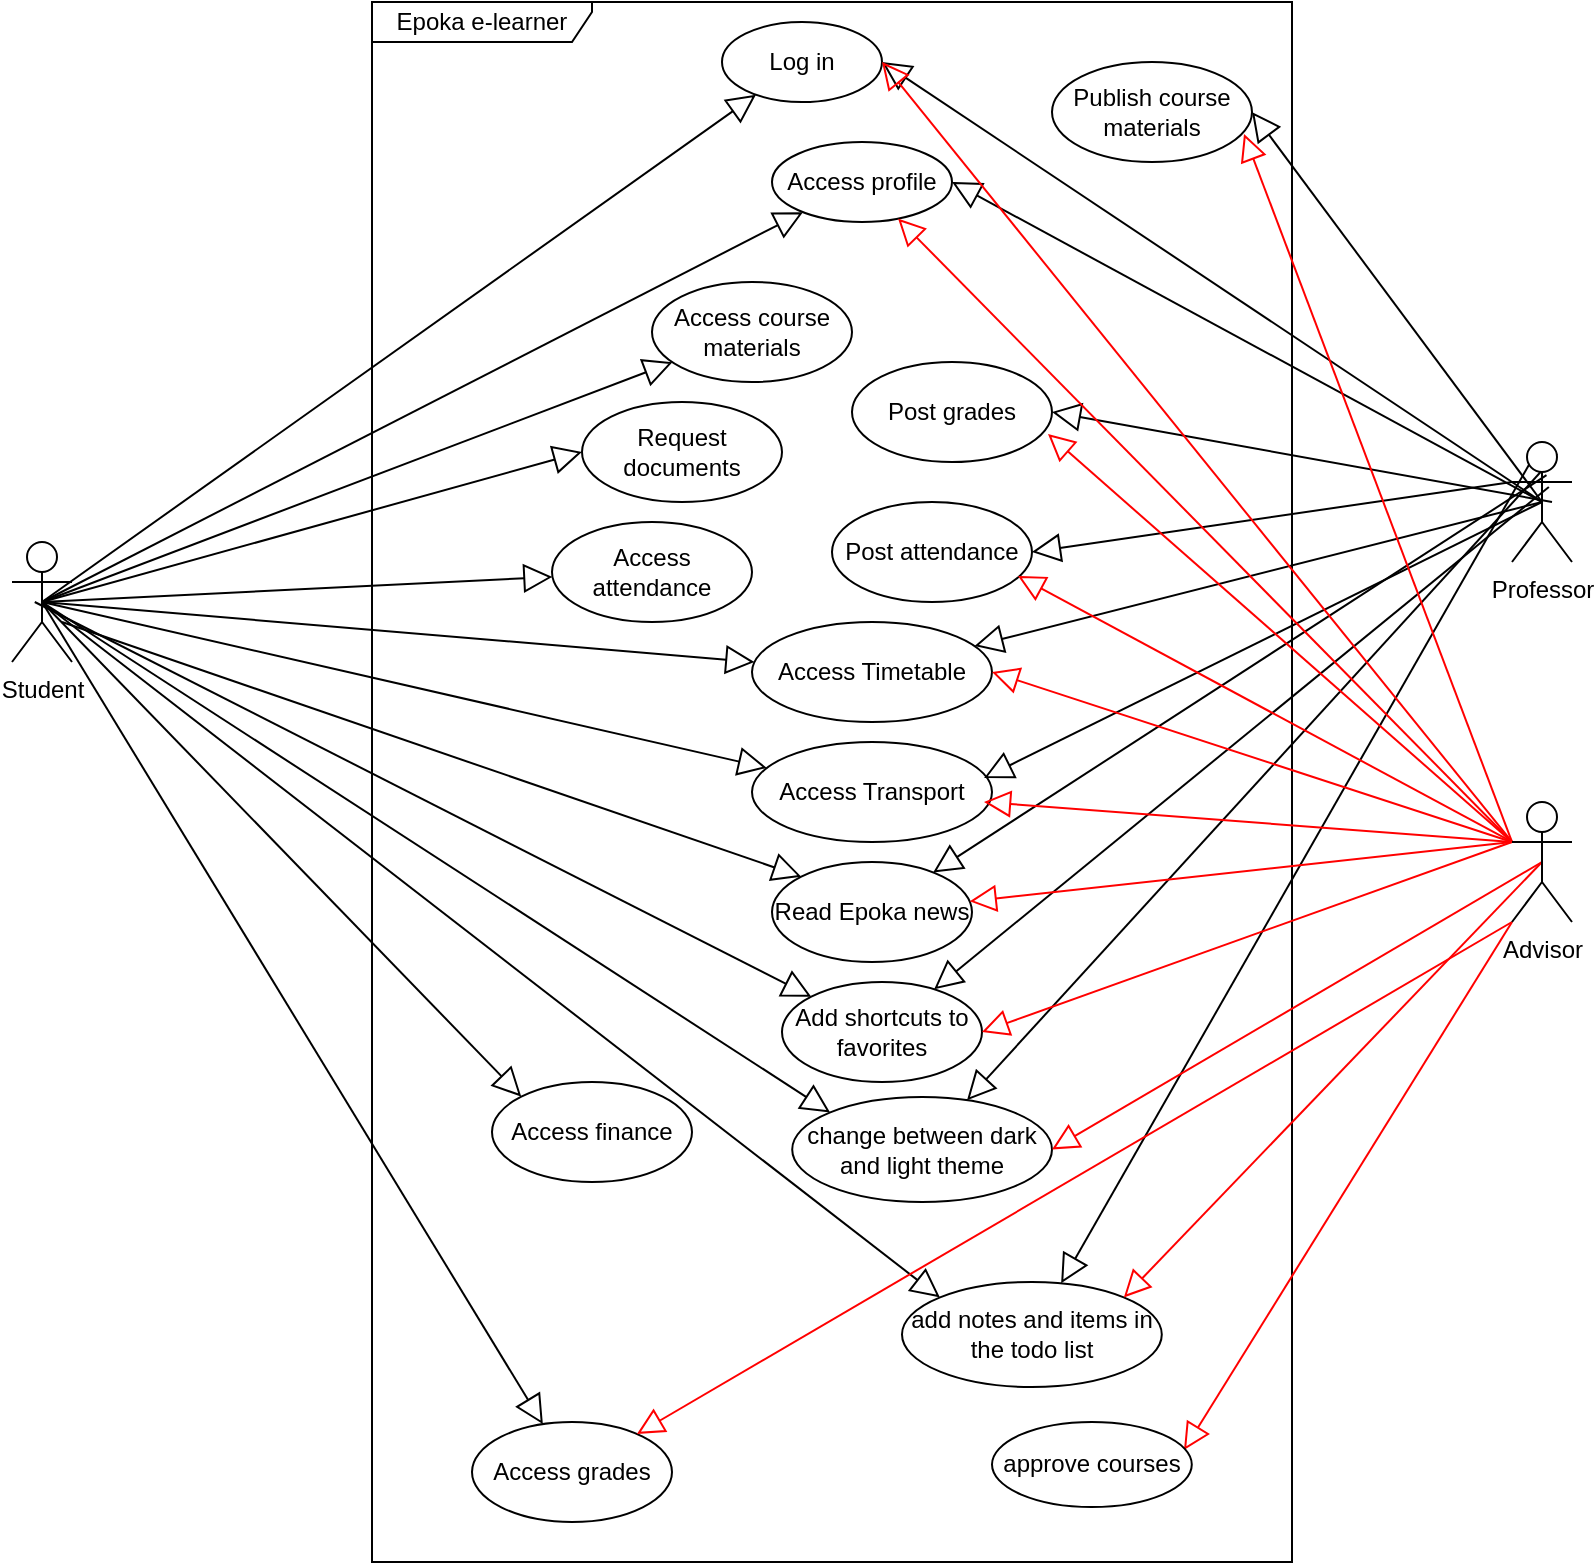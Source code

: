<mxfile version="14.7.7" type="device"><diagram id="h06LuMb_p0SzqrGM-kDh" name="Page-1"><mxGraphModel dx="868" dy="450" grid="1" gridSize="10" guides="1" tooltips="1" connect="1" arrows="1" fold="1" page="1" pageScale="1" pageWidth="850" pageHeight="1100" math="0" shadow="0"><root><mxCell id="0"/><mxCell id="1" parent="0"/><mxCell id="7KXy-9lOGRu7GJojgcV6-5" value="Epoka e-learner" style="shape=umlFrame;whiteSpace=wrap;html=1;width=110;height=20;" parent="1" vertex="1"><mxGeometry x="220" y="30" width="460" height="780" as="geometry"/></mxCell><mxCell id="7KXy-9lOGRu7GJojgcV6-6" value="Student" style="shape=umlActor;html=1;verticalLabelPosition=bottom;verticalAlign=top;align=center;" parent="1" vertex="1"><mxGeometry x="40" y="300" width="30" height="60" as="geometry"/></mxCell><mxCell id="7KXy-9lOGRu7GJojgcV6-14" value="Log in" style="ellipse;whiteSpace=wrap;html=1;" parent="1" vertex="1"><mxGeometry x="395" y="40" width="80" height="40" as="geometry"/></mxCell><mxCell id="7KXy-9lOGRu7GJojgcV6-19" value="Access profile" style="ellipse;whiteSpace=wrap;html=1;" parent="1" vertex="1"><mxGeometry x="420" y="100" width="90" height="40" as="geometry"/></mxCell><mxCell id="7KXy-9lOGRu7GJojgcV6-22" value="" style="edgeStyle=none;html=1;endArrow=block;endFill=0;endSize=12;verticalAlign=bottom;exitX=0.5;exitY=0.5;exitDx=0;exitDy=0;exitPerimeter=0;entryX=1;entryY=0.5;entryDx=0;entryDy=0;" parent="1" source="7KXy-9lOGRu7GJojgcV6-10" target="7KXy-9lOGRu7GJojgcV6-14" edge="1"><mxGeometry width="160" relative="1" as="geometry"><mxPoint x="460" y="260" as="sourcePoint"/><mxPoint x="620" y="260" as="targetPoint"/></mxGeometry></mxCell><mxCell id="7KXy-9lOGRu7GJojgcV6-24" value="" style="edgeStyle=none;html=1;endArrow=block;endFill=0;endSize=12;verticalAlign=bottom;exitX=0.5;exitY=0.5;exitDx=0;exitDy=0;exitPerimeter=0;" parent="1" source="7KXy-9lOGRu7GJojgcV6-6" target="7KXy-9lOGRu7GJojgcV6-14" edge="1"><mxGeometry width="160" relative="1" as="geometry"><mxPoint x="150" y="230" as="sourcePoint"/><mxPoint x="310" y="230" as="targetPoint"/></mxGeometry></mxCell><mxCell id="7KXy-9lOGRu7GJojgcV6-25" value="" style="edgeStyle=none;html=1;endArrow=block;endFill=0;endSize=12;verticalAlign=bottom;exitX=0.5;exitY=0.5;exitDx=0;exitDy=0;exitPerimeter=0;" parent="1" source="7KXy-9lOGRu7GJojgcV6-6" target="7KXy-9lOGRu7GJojgcV6-19" edge="1"><mxGeometry width="160" relative="1" as="geometry"><mxPoint x="160" y="230" as="sourcePoint"/><mxPoint x="401.783" y="211.314" as="targetPoint"/></mxGeometry></mxCell><mxCell id="7KXy-9lOGRu7GJojgcV6-26" value="" style="edgeStyle=none;html=1;endArrow=block;endFill=0;endSize=12;verticalAlign=bottom;exitX=0.5;exitY=0.5;exitDx=0;exitDy=0;exitPerimeter=0;entryX=1;entryY=0.5;entryDx=0;entryDy=0;" parent="1" source="7KXy-9lOGRu7GJojgcV6-10" target="7KXy-9lOGRu7GJojgcV6-19" edge="1"><mxGeometry width="160" relative="1" as="geometry"><mxPoint x="460" y="260" as="sourcePoint"/><mxPoint x="620" y="260" as="targetPoint"/></mxGeometry></mxCell><mxCell id="7KXy-9lOGRu7GJojgcV6-27" value="Access course materials&lt;span style=&quot;color: rgba(0 , 0 , 0 , 0) ; font-family: monospace ; font-size: 0px&quot;&gt;%3CmxGraphModel%3E%3Croot%3E%3CmxCell%20id%3D%220%22%2F%3E%3CmxCell%20id%3D%221%22%20parent%3D%220%22%2F%3E%3CmxCell%20id%3D%222%22%20value%3D%22%22%20style%3D%22edgeStyle%3Dnone%3Bhtml%3D1%3BendArrow%3Dblock%3BendFill%3D0%3BendSize%3D12%3BverticalAlign%3Dbottom%3B%22%20edge%3D%221%22%20parent%3D%221%22%3E%3CmxGeometry%20width%3D%22160%22%20relative%3D%221%22%20as%3D%22geometry%22%3E%3CmxPoint%20x%3D%22150%22%20y%3D%22230%22%20as%3D%22sourcePoint%22%2F%3E%3CmxPoint%20x%3D%22391.783%22%20y%3D%22201.314%22%20as%3D%22targetPoint%22%2F%3E%3C%2FmxGeometry%3E%3C%2FmxCell%3E%3C%2Froot%3E%3C%2FmxGraphModel%3E&lt;/span&gt;" style="ellipse;whiteSpace=wrap;html=1;" parent="1" vertex="1"><mxGeometry x="360" y="170" width="100" height="50" as="geometry"/></mxCell><mxCell id="7KXy-9lOGRu7GJojgcV6-28" value="Publish course materials" style="ellipse;whiteSpace=wrap;html=1;" parent="1" vertex="1"><mxGeometry x="560" y="60" width="100" height="50" as="geometry"/></mxCell><mxCell id="7KXy-9lOGRu7GJojgcV6-29" value="" style="edgeStyle=none;html=1;endArrow=block;endFill=0;endSize=12;verticalAlign=bottom;exitX=0.5;exitY=0.5;exitDx=0;exitDy=0;exitPerimeter=0;" parent="1" source="7KXy-9lOGRu7GJojgcV6-6" target="7KXy-9lOGRu7GJojgcV6-27" edge="1"><mxGeometry width="160" relative="1" as="geometry"><mxPoint x="159" y="230" as="sourcePoint"/><mxPoint x="385.002" y="229.998" as="targetPoint"/></mxGeometry></mxCell><mxCell id="7KXy-9lOGRu7GJojgcV6-30" value="" style="edgeStyle=none;html=1;endArrow=block;endFill=0;endSize=12;verticalAlign=bottom;entryX=1;entryY=0.5;entryDx=0;entryDy=0;exitX=0.5;exitY=0.5;exitDx=0;exitDy=0;exitPerimeter=0;" parent="1" source="7KXy-9lOGRu7GJojgcV6-10" target="7KXy-9lOGRu7GJojgcV6-28" edge="1"><mxGeometry width="160" relative="1" as="geometry"><mxPoint x="730" y="290" as="sourcePoint"/><mxPoint x="485" y="220" as="targetPoint"/></mxGeometry></mxCell><mxCell id="7KXy-9lOGRu7GJojgcV6-31" value="Access grades" style="ellipse;whiteSpace=wrap;html=1;" parent="1" vertex="1"><mxGeometry x="270" y="740" width="100" height="50" as="geometry"/></mxCell><mxCell id="7KXy-9lOGRu7GJojgcV6-32" value="" style="edgeStyle=none;html=1;endArrow=block;endFill=0;endSize=12;verticalAlign=bottom;exitX=0.5;exitY=0.5;exitDx=0;exitDy=0;exitPerimeter=0;" parent="1" source="7KXy-9lOGRu7GJojgcV6-6" target="7KXy-9lOGRu7GJojgcV6-31" edge="1"><mxGeometry width="160" relative="1" as="geometry"><mxPoint x="130" y="240" as="sourcePoint"/><mxPoint x="385.002" y="289.998" as="targetPoint"/></mxGeometry></mxCell><mxCell id="7KXy-9lOGRu7GJojgcV6-33" value="Post grades" style="ellipse;whiteSpace=wrap;html=1;" parent="1" vertex="1"><mxGeometry x="460" y="210" width="100" height="50" as="geometry"/></mxCell><mxCell id="7KXy-9lOGRu7GJojgcV6-34" value="" style="edgeStyle=none;html=1;endArrow=block;endFill=0;endSize=12;verticalAlign=bottom;entryX=1;entryY=0.5;entryDx=0;entryDy=0;exitX=0.667;exitY=0.5;exitDx=0;exitDy=0;exitPerimeter=0;" parent="1" source="7KXy-9lOGRu7GJojgcV6-10" target="7KXy-9lOGRu7GJojgcV6-33" edge="1"><mxGeometry width="160" relative="1" as="geometry"><mxPoint x="730" y="290" as="sourcePoint"/><mxPoint x="500" y="290" as="targetPoint"/></mxGeometry></mxCell><mxCell id="7KXy-9lOGRu7GJojgcV6-35" value="Access attendance" style="ellipse;whiteSpace=wrap;html=1;" parent="1" vertex="1"><mxGeometry x="310" y="290" width="100" height="50" as="geometry"/></mxCell><mxCell id="7KXy-9lOGRu7GJojgcV6-36" value="" style="edgeStyle=none;html=1;endArrow=block;endFill=0;endSize=12;verticalAlign=bottom;exitX=0.5;exitY=0.5;exitDx=0;exitDy=0;exitPerimeter=0;" parent="1" source="7KXy-9lOGRu7GJojgcV6-6" target="7KXy-9lOGRu7GJojgcV6-35" edge="1"><mxGeometry width="160" relative="1" as="geometry"><mxPoint x="150" y="230" as="sourcePoint"/><mxPoint x="356.002" y="349.998" as="targetPoint"/></mxGeometry></mxCell><mxCell id="7KXy-9lOGRu7GJojgcV6-37" value="Post attendance" style="ellipse;whiteSpace=wrap;html=1;" parent="1" vertex="1"><mxGeometry x="450" y="280" width="100" height="50" as="geometry"/></mxCell><mxCell id="7KXy-9lOGRu7GJojgcV6-38" value="" style="edgeStyle=none;html=1;endArrow=block;endFill=0;endSize=12;verticalAlign=bottom;entryX=1;entryY=0.5;entryDx=0;entryDy=0;exitX=0;exitY=0.333;exitDx=0;exitDy=0;exitPerimeter=0;" parent="1" source="7KXy-9lOGRu7GJojgcV6-10" target="7KXy-9lOGRu7GJojgcV6-37" edge="1"><mxGeometry width="160" relative="1" as="geometry"><mxPoint x="795" y="310" as="sourcePoint"/><mxPoint x="490" y="350" as="targetPoint"/></mxGeometry></mxCell><mxCell id="7KXy-9lOGRu7GJojgcV6-39" value="Request documents" style="ellipse;whiteSpace=wrap;html=1;" parent="1" vertex="1"><mxGeometry x="325" y="230" width="100" height="50" as="geometry"/></mxCell><mxCell id="7KXy-9lOGRu7GJojgcV6-40" value="" style="edgeStyle=none;html=1;endArrow=block;endFill=0;endSize=12;verticalAlign=bottom;entryX=0;entryY=0.5;entryDx=0;entryDy=0;exitX=0.5;exitY=0.5;exitDx=0;exitDy=0;exitPerimeter=0;" parent="1" source="7KXy-9lOGRu7GJojgcV6-6" target="7KXy-9lOGRu7GJojgcV6-39" edge="1"><mxGeometry width="160" relative="1" as="geometry"><mxPoint x="150" y="240" as="sourcePoint"/><mxPoint x="350.002" y="419.998" as="targetPoint"/></mxGeometry></mxCell><mxCell id="7KXy-9lOGRu7GJojgcV6-41" value="Access finance" style="ellipse;whiteSpace=wrap;html=1;" parent="1" vertex="1"><mxGeometry x="280" y="570" width="100" height="50" as="geometry"/></mxCell><mxCell id="7KXy-9lOGRu7GJojgcV6-42" value="" style="edgeStyle=none;html=1;endArrow=block;endFill=0;endSize=12;verticalAlign=bottom;entryX=0;entryY=0;entryDx=0;entryDy=0;exitX=0.5;exitY=0.5;exitDx=0;exitDy=0;exitPerimeter=0;" parent="1" source="7KXy-9lOGRu7GJojgcV6-6" target="7KXy-9lOGRu7GJojgcV6-41" edge="1"><mxGeometry width="160" relative="1" as="geometry"><mxPoint x="150" y="230" as="sourcePoint"/><mxPoint x="423.502" y="509.998" as="targetPoint"/><Array as="points"/></mxGeometry></mxCell><mxCell id="7KXy-9lOGRu7GJojgcV6-44" value="" style="edgeStyle=none;html=1;endArrow=block;endFill=0;endSize=12;verticalAlign=bottom;exitX=0.5;exitY=0.5;exitDx=0;exitDy=0;exitPerimeter=0;" parent="1" source="7KXy-9lOGRu7GJojgcV6-10" target="7KXy-9lOGRu7GJojgcV6-46" edge="1"><mxGeometry width="160" relative="1" as="geometry"><mxPoint x="720" y="300" as="sourcePoint"/><mxPoint x="640" y="420" as="targetPoint"/></mxGeometry></mxCell><mxCell id="7KXy-9lOGRu7GJojgcV6-46" value="Access Timetable" style="ellipse;whiteSpace=wrap;html=1;" parent="1" vertex="1"><mxGeometry x="410" y="340" width="120" height="50" as="geometry"/></mxCell><mxCell id="7KXy-9lOGRu7GJojgcV6-48" value="" style="edgeStyle=none;html=1;endArrow=block;endFill=0;endSize=12;verticalAlign=bottom;exitX=0.5;exitY=0.5;exitDx=0;exitDy=0;exitPerimeter=0;" parent="1" source="7KXy-9lOGRu7GJojgcV6-6" target="7KXy-9lOGRu7GJojgcV6-46" edge="1"><mxGeometry width="160" relative="1" as="geometry"><mxPoint x="160" y="250" as="sourcePoint"/><mxPoint x="520" y="485" as="targetPoint"/></mxGeometry></mxCell><mxCell id="7KXy-9lOGRu7GJojgcV6-49" value="Access Transport" style="ellipse;whiteSpace=wrap;html=1;" parent="1" vertex="1"><mxGeometry x="410" y="400" width="120" height="50" as="geometry"/></mxCell><mxCell id="7KXy-9lOGRu7GJojgcV6-50" value="" style="edgeStyle=none;html=1;endArrow=block;endFill=0;endSize=12;verticalAlign=bottom;entryX=0.967;entryY=0.36;entryDx=0;entryDy=0;entryPerimeter=0;exitX=0.5;exitY=0.5;exitDx=0;exitDy=0;exitPerimeter=0;" parent="1" source="7KXy-9lOGRu7GJojgcV6-10" target="7KXy-9lOGRu7GJojgcV6-49" edge="1"><mxGeometry width="160" relative="1" as="geometry"><mxPoint x="730" y="290" as="sourcePoint"/><mxPoint x="545.654" y="472.4" as="targetPoint"/></mxGeometry></mxCell><mxCell id="7KXy-9lOGRu7GJojgcV6-51" value="" style="edgeStyle=none;html=1;endArrow=block;endFill=0;endSize=12;verticalAlign=bottom;exitX=0.5;exitY=0.5;exitDx=0;exitDy=0;exitPerimeter=0;" parent="1" source="7KXy-9lOGRu7GJojgcV6-6" target="7KXy-9lOGRu7GJojgcV6-49" edge="1"><mxGeometry width="160" relative="1" as="geometry"><mxPoint x="170" y="270" as="sourcePoint"/><mxPoint x="510" y="540" as="targetPoint"/><Array as="points"/></mxGeometry></mxCell><mxCell id="7KXy-9lOGRu7GJojgcV6-54" value="Read Epoka news" style="ellipse;whiteSpace=wrap;html=1;" parent="1" vertex="1"><mxGeometry x="420" y="460" width="100" height="50" as="geometry"/></mxCell><mxCell id="7KXy-9lOGRu7GJojgcV6-55" value="" style="edgeStyle=none;html=1;endArrow=block;endFill=0;endSize=12;verticalAlign=bottom;exitX=0.575;exitY=0.276;exitDx=0;exitDy=0;exitPerimeter=0;" parent="1" source="7KXy-9lOGRu7GJojgcV6-10" target="7KXy-9lOGRu7GJojgcV6-54" edge="1"><mxGeometry width="160" relative="1" as="geometry"><mxPoint x="815" y="290" as="sourcePoint"/><mxPoint x="536.04" y="518" as="targetPoint"/></mxGeometry></mxCell><mxCell id="7KXy-9lOGRu7GJojgcV6-56" value="" style="edgeStyle=none;html=1;endArrow=block;endFill=0;endSize=12;verticalAlign=bottom;entryX=0;entryY=0;entryDx=0;entryDy=0;exitX=0.5;exitY=0.5;exitDx=0;exitDy=0;exitPerimeter=0;" parent="1" target="7KXy-9lOGRu7GJojgcV6-54" edge="1"><mxGeometry width="160" relative="1" as="geometry"><mxPoint x="65" y="340" as="sourcePoint"/><mxPoint x="301" y="515" as="targetPoint"/></mxGeometry></mxCell><mxCell id="7KXy-9lOGRu7GJojgcV6-59" value="Add shortcuts to favorites" style="ellipse;whiteSpace=wrap;html=1;" parent="1" vertex="1"><mxGeometry x="425" y="520" width="100" height="50" as="geometry"/></mxCell><mxCell id="7KXy-9lOGRu7GJojgcV6-61" value="" style="edgeStyle=none;html=1;endArrow=block;endFill=0;endSize=12;verticalAlign=bottom;entryX=0;entryY=0;entryDx=0;entryDy=0;exitX=0.5;exitY=0.5;exitDx=0;exitDy=0;exitPerimeter=0;" parent="1" target="7KXy-9lOGRu7GJojgcV6-59" edge="1"><mxGeometry width="160" relative="1" as="geometry"><mxPoint x="51.38" y="330" as="sourcePoint"/><mxPoint x="302.38" y="575" as="targetPoint"/></mxGeometry></mxCell><mxCell id="7KXy-9lOGRu7GJojgcV6-62" value="change between dark and light theme" style="ellipse;whiteSpace=wrap;html=1;" parent="1" vertex="1"><mxGeometry x="430.1" y="577.5" width="129.9" height="52.5" as="geometry"/></mxCell><mxCell id="7KXy-9lOGRu7GJojgcV6-63" value="" style="edgeStyle=none;html=1;endArrow=block;endFill=0;endSize=12;verticalAlign=bottom;exitX=0.75;exitY=0.1;exitDx=0;exitDy=0;exitPerimeter=0;" parent="1" source="7KXy-9lOGRu7GJojgcV6-10" target="7KXy-9lOGRu7GJojgcV6-62" edge="1"><mxGeometry width="160" relative="1" as="geometry"><mxPoint x="813.52" y="330" as="sourcePoint"/><mxPoint x="542.52" y="635.5" as="targetPoint"/></mxGeometry></mxCell><mxCell id="7KXy-9lOGRu7GJojgcV6-64" value="" style="edgeStyle=none;html=1;endArrow=block;endFill=0;endSize=12;verticalAlign=bottom;entryX=0;entryY=0;entryDx=0;entryDy=0;exitX=0.5;exitY=0.5;exitDx=0;exitDy=0;exitPerimeter=0;" parent="1" source="7KXy-9lOGRu7GJojgcV6-6" target="7KXy-9lOGRu7GJojgcV6-62" edge="1"><mxGeometry width="160" relative="1" as="geometry"><mxPoint x="56.48" y="387.5" as="sourcePoint"/><mxPoint x="307.48" y="632.5" as="targetPoint"/></mxGeometry></mxCell><mxCell id="7KXy-9lOGRu7GJojgcV6-65" value="add notes and items in the todo list" style="ellipse;whiteSpace=wrap;html=1;" parent="1" vertex="1"><mxGeometry x="485" y="670" width="129.9" height="52.5" as="geometry"/></mxCell><mxCell id="7KXy-9lOGRu7GJojgcV6-66" value="" style="edgeStyle=none;html=1;endArrow=block;endFill=0;endSize=12;verticalAlign=bottom;exitX=0.5;exitY=0;exitDx=0;exitDy=0;exitPerimeter=0;" parent="1" source="7KXy-9lOGRu7GJojgcV6-10" target="7KXy-9lOGRu7GJojgcV6-65" edge="1"><mxGeometry width="160" relative="1" as="geometry"><mxPoint x="805" y="270" as="sourcePoint"/><mxPoint x="550.02" y="709.5" as="targetPoint"/></mxGeometry></mxCell><mxCell id="7KXy-9lOGRu7GJojgcV6-67" value="" style="edgeStyle=none;html=1;endArrow=block;endFill=0;endSize=12;verticalAlign=bottom;entryX=0;entryY=0;entryDx=0;entryDy=0;exitX=0.5;exitY=0.5;exitDx=0;exitDy=0;exitPerimeter=0;" parent="1" source="7KXy-9lOGRu7GJojgcV6-6" target="7KXy-9lOGRu7GJojgcV6-65" edge="1"><mxGeometry width="160" relative="1" as="geometry"><mxPoint x="62.5" y="404" as="sourcePoint"/><mxPoint x="314.98" y="706.5" as="targetPoint"/></mxGeometry></mxCell><mxCell id="7KXy-9lOGRu7GJojgcV6-10" value="Professor" style="shape=umlActor;html=1;verticalLabelPosition=bottom;verticalAlign=top;align=center;" parent="1" vertex="1"><mxGeometry x="790" y="250" width="30" height="60" as="geometry"/></mxCell><mxCell id="7KXy-9lOGRu7GJojgcV6-60" value="" style="edgeStyle=none;html=1;endArrow=block;endFill=0;endSize=12;verticalAlign=bottom;exitX=0.614;exitY=0.375;exitDx=0;exitDy=0;exitPerimeter=0;" parent="1" source="7KXy-9lOGRu7GJojgcV6-10" target="7KXy-9lOGRu7GJojgcV6-59" edge="1"><mxGeometry width="160" relative="1" as="geometry"><mxPoint x="808.63" y="326.56" as="sourcePoint"/><mxPoint x="537.42" y="578" as="targetPoint"/></mxGeometry></mxCell><mxCell id="qnGTI71BlcTA5siVLRLc-2" style="rounded=0;orthogonalLoop=1;jettySize=auto;html=1;exitX=0.5;exitY=0.5;exitDx=0;exitDy=0;exitPerimeter=0;entryX=1;entryY=0;entryDx=0;entryDy=0;endArrow=block;endFill=0;strokeWidth=1;endSize=11;strokeColor=#FF0000;" edge="1" parent="1" source="qnGTI71BlcTA5siVLRLc-1" target="7KXy-9lOGRu7GJojgcV6-65"><mxGeometry relative="1" as="geometry"/></mxCell><mxCell id="qnGTI71BlcTA5siVLRLc-3" style="edgeStyle=none;rounded=0;orthogonalLoop=1;jettySize=auto;html=1;exitX=0.5;exitY=0.5;exitDx=0;exitDy=0;exitPerimeter=0;entryX=1;entryY=0.5;entryDx=0;entryDy=0;endArrow=block;endFill=0;endSize=11;strokeWidth=1;strokeColor=#FF0000;" edge="1" parent="1" source="qnGTI71BlcTA5siVLRLc-1" target="7KXy-9lOGRu7GJojgcV6-62"><mxGeometry relative="1" as="geometry"/></mxCell><mxCell id="qnGTI71BlcTA5siVLRLc-4" style="edgeStyle=none;rounded=0;orthogonalLoop=1;jettySize=auto;html=1;exitX=0;exitY=0.333;exitDx=0;exitDy=0;exitPerimeter=0;entryX=1;entryY=0.5;entryDx=0;entryDy=0;endArrow=block;endFill=0;endSize=11;strokeWidth=1;strokeColor=#FF0000;" edge="1" parent="1" source="qnGTI71BlcTA5siVLRLc-1" target="7KXy-9lOGRu7GJojgcV6-59"><mxGeometry relative="1" as="geometry"/></mxCell><mxCell id="qnGTI71BlcTA5siVLRLc-5" style="edgeStyle=none;rounded=0;orthogonalLoop=1;jettySize=auto;html=1;exitX=0;exitY=0.333;exitDx=0;exitDy=0;exitPerimeter=0;endArrow=block;endFill=0;endSize=11;strokeWidth=1;strokeColor=#FF0000;" edge="1" parent="1" source="qnGTI71BlcTA5siVLRLc-1" target="7KXy-9lOGRu7GJojgcV6-54"><mxGeometry relative="1" as="geometry"/></mxCell><mxCell id="qnGTI71BlcTA5siVLRLc-6" style="edgeStyle=none;rounded=0;orthogonalLoop=1;jettySize=auto;html=1;exitX=0;exitY=0.333;exitDx=0;exitDy=0;exitPerimeter=0;endArrow=block;endFill=0;endSize=11;strokeWidth=1;strokeColor=#FF0000;" edge="1" parent="1" source="qnGTI71BlcTA5siVLRLc-1"><mxGeometry relative="1" as="geometry"><mxPoint x="526" y="430" as="targetPoint"/></mxGeometry></mxCell><mxCell id="qnGTI71BlcTA5siVLRLc-7" style="edgeStyle=none;rounded=0;orthogonalLoop=1;jettySize=auto;html=1;exitX=0;exitY=0.333;exitDx=0;exitDy=0;exitPerimeter=0;entryX=1;entryY=0.5;entryDx=0;entryDy=0;endArrow=block;endFill=0;endSize=11;strokeColor=#FF0000;strokeWidth=1;" edge="1" parent="1" source="qnGTI71BlcTA5siVLRLc-1" target="7KXy-9lOGRu7GJojgcV6-46"><mxGeometry relative="1" as="geometry"/></mxCell><mxCell id="qnGTI71BlcTA5siVLRLc-8" style="edgeStyle=none;rounded=0;orthogonalLoop=1;jettySize=auto;html=1;exitX=0;exitY=0.333;exitDx=0;exitDy=0;exitPerimeter=0;entryX=0.93;entryY=0.74;entryDx=0;entryDy=0;entryPerimeter=0;endArrow=block;endFill=0;endSize=11;strokeColor=#FF0000;strokeWidth=1;" edge="1" parent="1" source="qnGTI71BlcTA5siVLRLc-1" target="7KXy-9lOGRu7GJojgcV6-37"><mxGeometry relative="1" as="geometry"/></mxCell><mxCell id="qnGTI71BlcTA5siVLRLc-9" style="edgeStyle=none;rounded=0;orthogonalLoop=1;jettySize=auto;html=1;exitX=0;exitY=0.333;exitDx=0;exitDy=0;exitPerimeter=0;entryX=0.98;entryY=0.72;entryDx=0;entryDy=0;entryPerimeter=0;endArrow=block;endFill=0;endSize=11;strokeColor=#FF0000;strokeWidth=1;" edge="1" parent="1" source="qnGTI71BlcTA5siVLRLc-1" target="7KXy-9lOGRu7GJojgcV6-33"><mxGeometry relative="1" as="geometry"/></mxCell><mxCell id="qnGTI71BlcTA5siVLRLc-10" style="edgeStyle=none;rounded=0;orthogonalLoop=1;jettySize=auto;html=1;exitX=0;exitY=0.333;exitDx=0;exitDy=0;exitPerimeter=0;entryX=0.96;entryY=0.72;entryDx=0;entryDy=0;entryPerimeter=0;endArrow=block;endFill=0;endSize=11;strokeColor=#FF0000;strokeWidth=1;" edge="1" parent="1" source="qnGTI71BlcTA5siVLRLc-1" target="7KXy-9lOGRu7GJojgcV6-28"><mxGeometry relative="1" as="geometry"/></mxCell><mxCell id="qnGTI71BlcTA5siVLRLc-11" style="edgeStyle=none;rounded=0;orthogonalLoop=1;jettySize=auto;html=1;exitX=0;exitY=0.333;exitDx=0;exitDy=0;exitPerimeter=0;endArrow=block;endFill=0;endSize=11;strokeColor=#FF0000;strokeWidth=1;" edge="1" parent="1" source="qnGTI71BlcTA5siVLRLc-1" target="7KXy-9lOGRu7GJojgcV6-19"><mxGeometry relative="1" as="geometry"/></mxCell><mxCell id="qnGTI71BlcTA5siVLRLc-12" style="edgeStyle=none;rounded=0;orthogonalLoop=1;jettySize=auto;html=1;exitX=0;exitY=0.333;exitDx=0;exitDy=0;exitPerimeter=0;entryX=1;entryY=0.5;entryDx=0;entryDy=0;endArrow=block;endFill=0;endSize=11;strokeColor=#FF0000;strokeWidth=1;" edge="1" parent="1" source="qnGTI71BlcTA5siVLRLc-1" target="7KXy-9lOGRu7GJojgcV6-14"><mxGeometry relative="1" as="geometry"/></mxCell><mxCell id="qnGTI71BlcTA5siVLRLc-14" style="edgeStyle=none;rounded=0;orthogonalLoop=1;jettySize=auto;html=1;exitX=0;exitY=1;exitDx=0;exitDy=0;exitPerimeter=0;endArrow=block;endFill=0;endSize=11;strokeColor=#FF0000;strokeWidth=1;" edge="1" parent="1" source="qnGTI71BlcTA5siVLRLc-1" target="7KXy-9lOGRu7GJojgcV6-31"><mxGeometry relative="1" as="geometry"/></mxCell><mxCell id="qnGTI71BlcTA5siVLRLc-16" style="edgeStyle=none;rounded=0;orthogonalLoop=1;jettySize=auto;html=1;exitX=0;exitY=1;exitDx=0;exitDy=0;exitPerimeter=0;entryX=0.961;entryY=0.329;entryDx=0;entryDy=0;entryPerimeter=0;endArrow=block;endFill=0;endSize=11;strokeColor=#FF0000;strokeWidth=1;" edge="1" parent="1" source="qnGTI71BlcTA5siVLRLc-1" target="qnGTI71BlcTA5siVLRLc-15"><mxGeometry relative="1" as="geometry"/></mxCell><mxCell id="qnGTI71BlcTA5siVLRLc-1" value="Advisor" style="shape=umlActor;html=1;verticalLabelPosition=bottom;verticalAlign=top;align=center;" vertex="1" parent="1"><mxGeometry x="790" y="430" width="30" height="60" as="geometry"/></mxCell><mxCell id="qnGTI71BlcTA5siVLRLc-15" value="approve courses" style="ellipse;whiteSpace=wrap;html=1;" vertex="1" parent="1"><mxGeometry x="530" y="740" width="99.9" height="42.5" as="geometry"/></mxCell></root></mxGraphModel></diagram></mxfile>